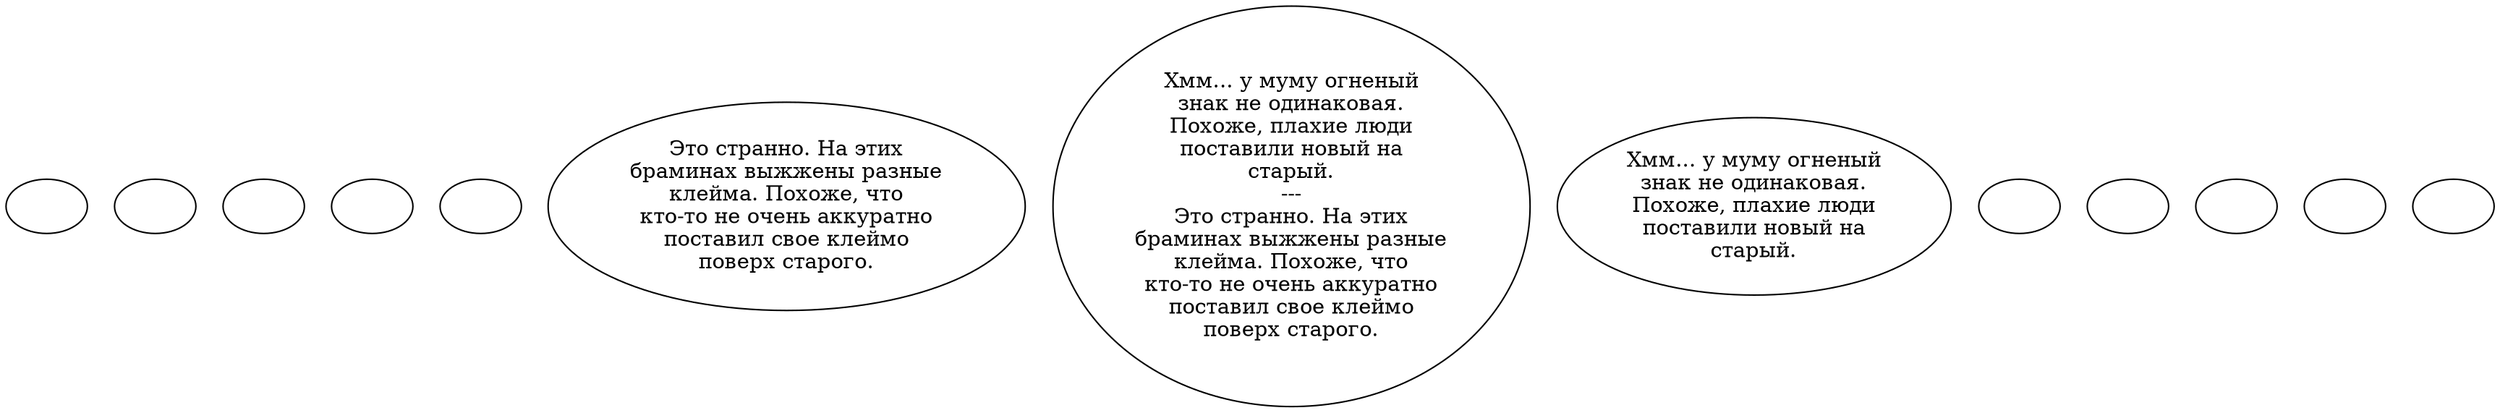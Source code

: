 digraph kcdunbra {
  "start" [style=filled       fillcolor="#FFFFFF"       color="#000000"]
  "start" [label=""]
  "critter_p_proc" [style=filled       fillcolor="#FFFFFF"       color="#000000"]
  "critter_p_proc" [label=""]
  "pickup_p_proc" [style=filled       fillcolor="#FFFFFF"       color="#000000"]
  "pickup_p_proc" [label=""]
  "talk_p_proc" [style=filled       fillcolor="#FFFFFF"       color="#000000"]
  "talk_p_proc" [label=""]
  "destroy_p_proc" [style=filled       fillcolor="#FFFFFF"       color="#000000"]
  "destroy_p_proc" [label=""]
  "look_at_p_proc" [style=filled       fillcolor="#FFFFFF"       color="#000000"]
  "look_at_p_proc" [label="Это странно. На этих\nбраминах выжжены разные\nклейма. Похоже, что\nкто-то не очень аккуратно\nпоставил свое клеймо\nповерх старого."]
  "description_p_proc" [style=filled       fillcolor="#FFFFFF"       color="#000000"]
  "description_p_proc" [label="Хмм... у муму огненый\nзнак не одинаковая.\nПохоже, плахие люди\nпоставили новый на\nстарый.\n---\nЭто странно. На этих\nбраминах выжжены разные\nклейма. Похоже, что\nкто-то не очень аккуратно\nпоставил свое клеймо\nповерх старого."]
  "use_skill_on_p_proc" [style=filled       fillcolor="#FFFFFF"       color="#000000"]
  "use_skill_on_p_proc" [label="Хмм... у муму огненый\nзнак не одинаковая.\nПохоже, плахие люди\nпоставили новый на\nстарый."]
  "damage_p_proc" [style=filled       fillcolor="#FFFFFF"       color="#000000"]
  "damage_p_proc" [label=""]
  "map_enter_p_proc" [style=filled       fillcolor="#FFFFFF"       color="#000000"]
  "map_enter_p_proc" [label=""]
  "timed_event_p_proc" [style=filled       fillcolor="#FFFFFF"       color="#000000"]
  "timed_event_p_proc" [label=""]
  "push_p_proc" [style=filled       fillcolor="#FFFFFF"       color="#000000"]
  "push_p_proc" [label=""]
  "use_obj_on_p_proc" [style=filled       fillcolor="#FFFFFF"       color="#000000"]
  "use_obj_on_p_proc" [label=""]
}
